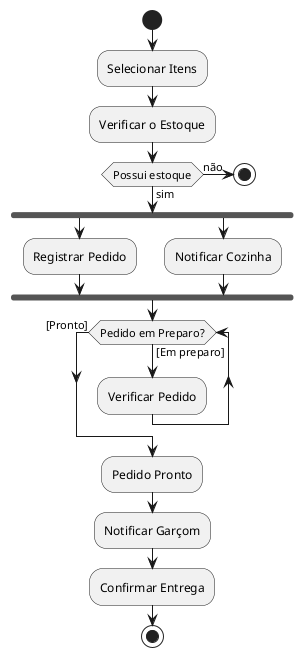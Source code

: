 @startuml

start
:Selecionar Itens;
:Verificar o Estoque;
if (Possui estoque) then (sim)
    fork 
    :Registrar Pedido;
    fork again
    :Notificar Cozinha;
    end fork
else (não)
    stop
endif
    while (Pedido em Preparo?) is ([Em preparo])
        :Verificar Pedido;
    endwhile ([Pronto])
    :Pedido Pronto;
    :Notificar Garçom;
    :Confirmar Entrega;
stop

@enduml